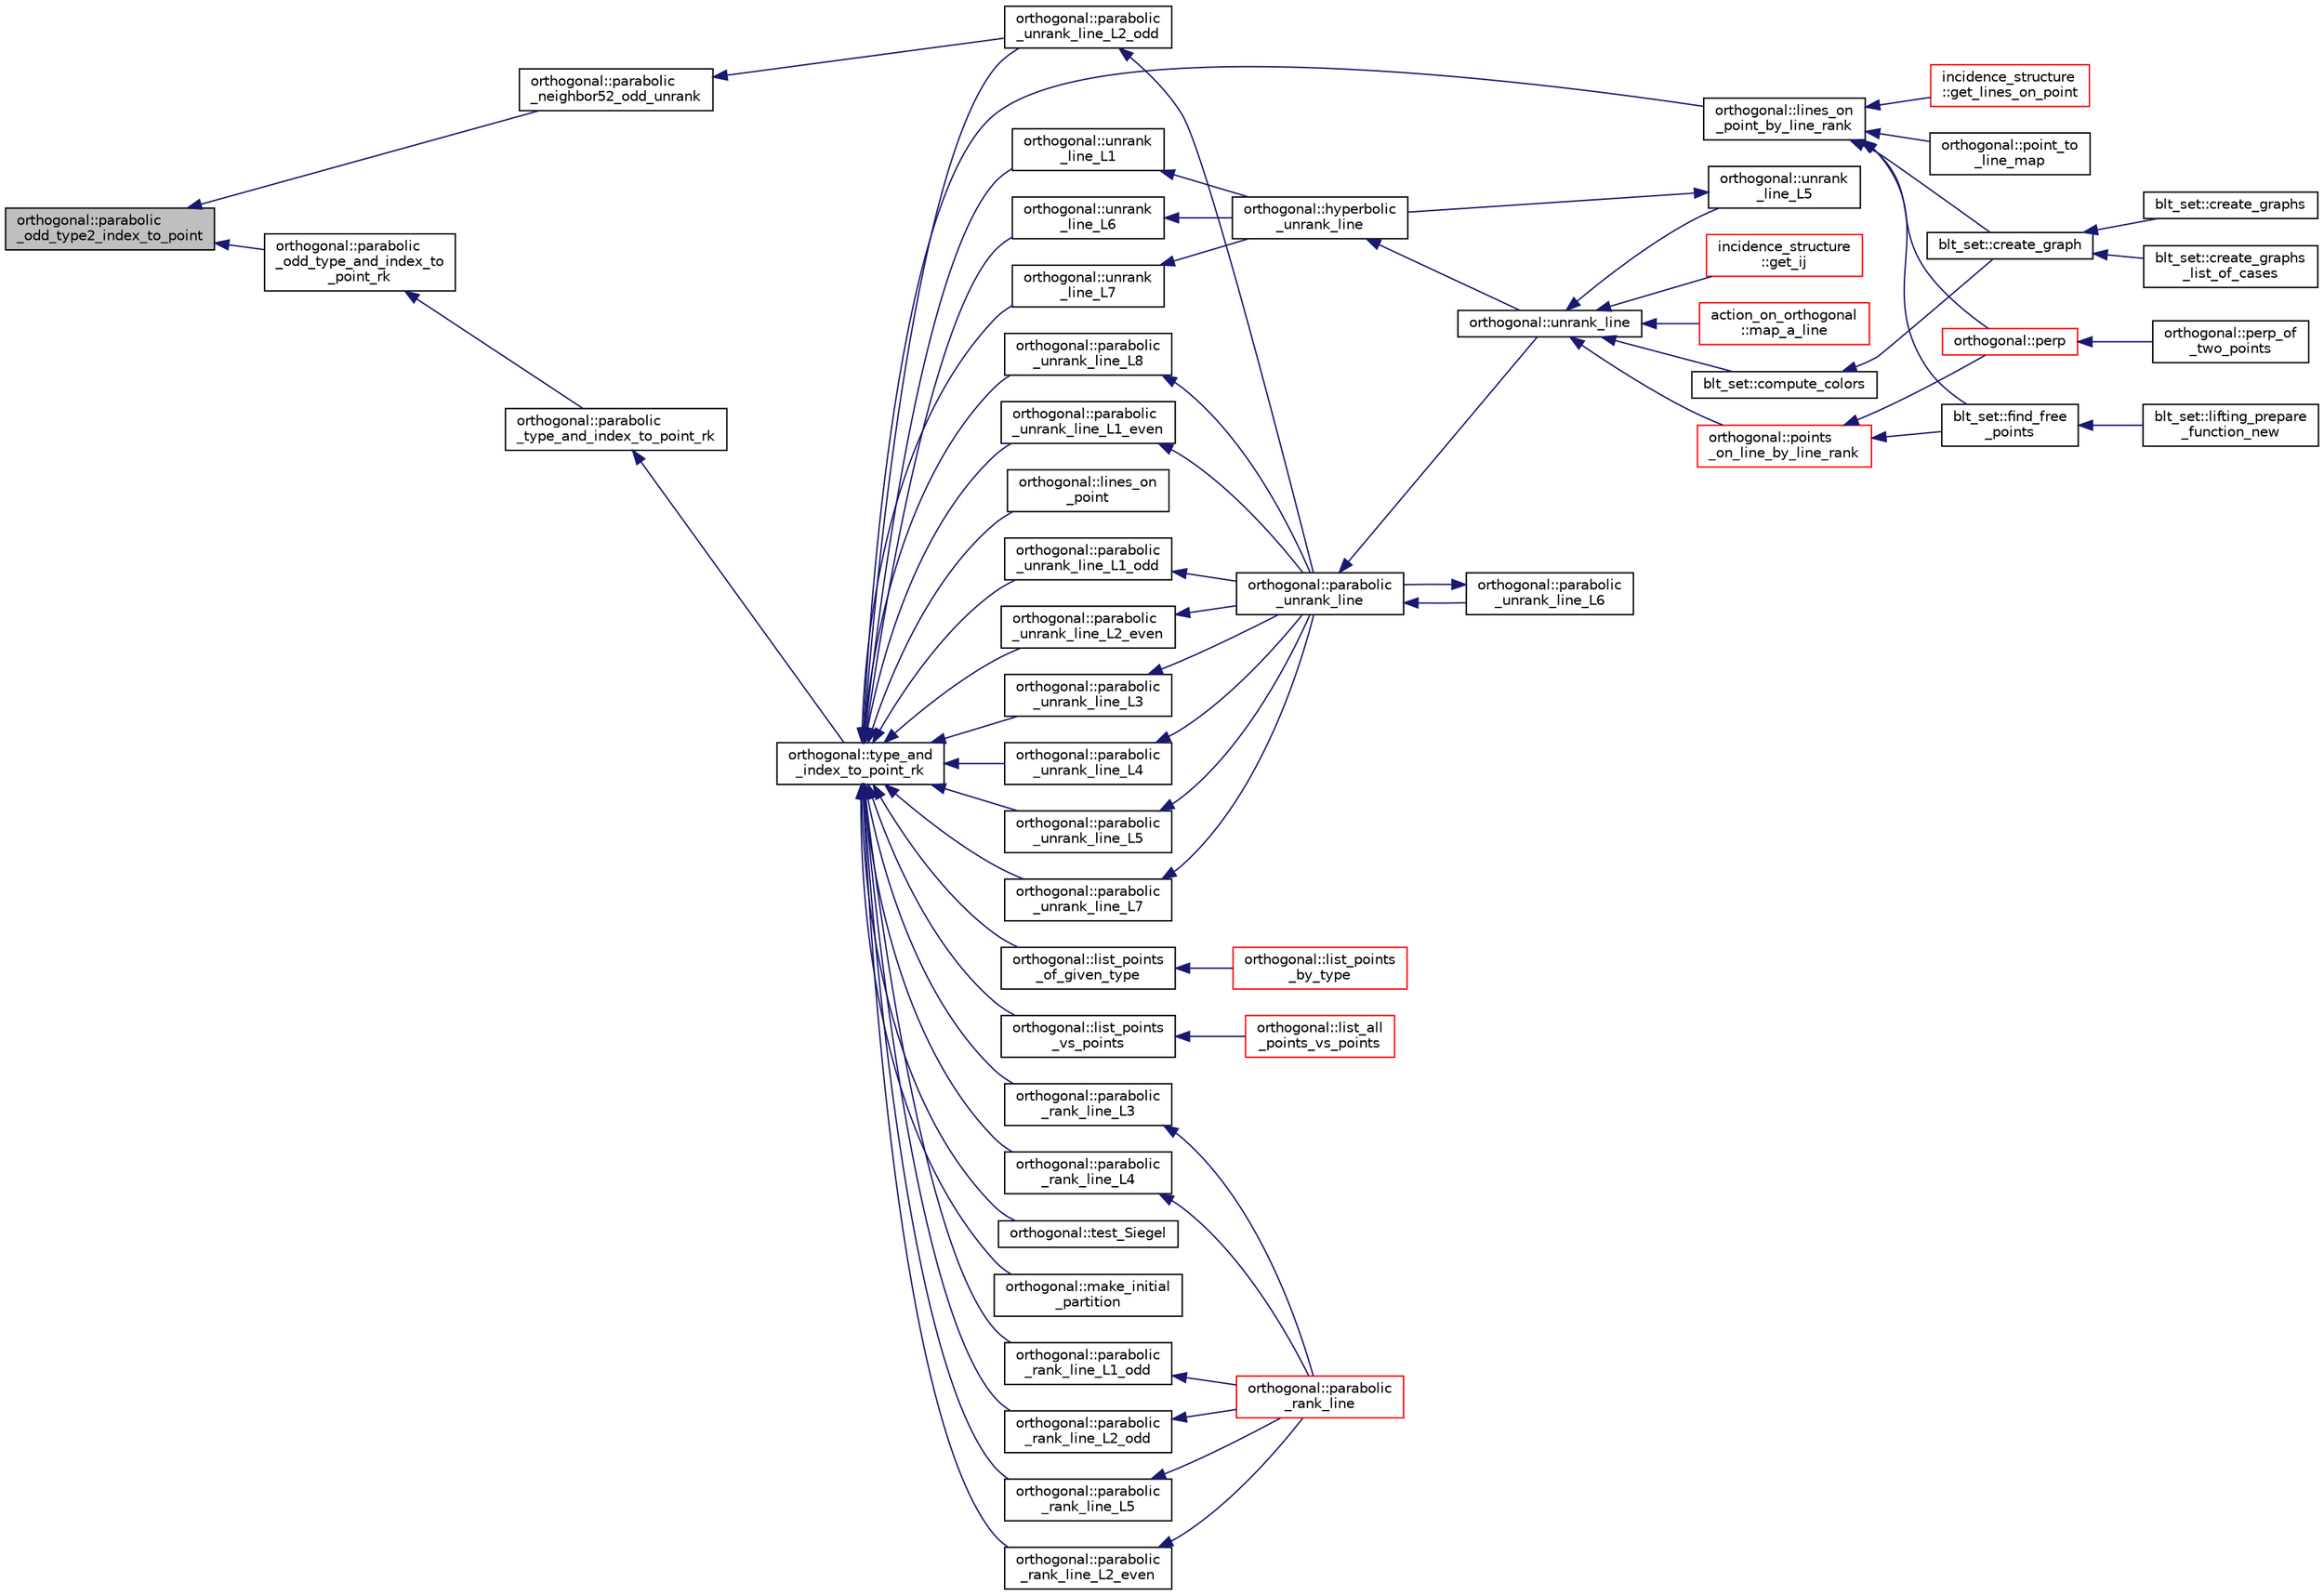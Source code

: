 digraph "orthogonal::parabolic_odd_type2_index_to_point"
{
  edge [fontname="Helvetica",fontsize="10",labelfontname="Helvetica",labelfontsize="10"];
  node [fontname="Helvetica",fontsize="10",shape=record];
  rankdir="LR";
  Node24601 [label="orthogonal::parabolic\l_odd_type2_index_to_point",height=0.2,width=0.4,color="black", fillcolor="grey75", style="filled", fontcolor="black"];
  Node24601 -> Node24602 [dir="back",color="midnightblue",fontsize="10",style="solid",fontname="Helvetica"];
  Node24602 [label="orthogonal::parabolic\l_odd_type_and_index_to\l_point_rk",height=0.2,width=0.4,color="black", fillcolor="white", style="filled",URL="$d7/daa/classorthogonal.html#aac70113614b52601e38b3ce8cbffbc9a"];
  Node24602 -> Node24603 [dir="back",color="midnightblue",fontsize="10",style="solid",fontname="Helvetica"];
  Node24603 [label="orthogonal::parabolic\l_type_and_index_to_point_rk",height=0.2,width=0.4,color="black", fillcolor="white", style="filled",URL="$d7/daa/classorthogonal.html#a67c316cf01b382762e6ac372f522d106"];
  Node24603 -> Node24604 [dir="back",color="midnightblue",fontsize="10",style="solid",fontname="Helvetica"];
  Node24604 [label="orthogonal::type_and\l_index_to_point_rk",height=0.2,width=0.4,color="black", fillcolor="white", style="filled",URL="$d7/daa/classorthogonal.html#a319ef460cdfe3247d336c3fb482901eb"];
  Node24604 -> Node24605 [dir="back",color="midnightblue",fontsize="10",style="solid",fontname="Helvetica"];
  Node24605 [label="orthogonal::lines_on\l_point",height=0.2,width=0.4,color="black", fillcolor="white", style="filled",URL="$d7/daa/classorthogonal.html#aa3249c7fddbc156af817fb274e41c914"];
  Node24604 -> Node24606 [dir="back",color="midnightblue",fontsize="10",style="solid",fontname="Helvetica"];
  Node24606 [label="orthogonal::lines_on\l_point_by_line_rank",height=0.2,width=0.4,color="black", fillcolor="white", style="filled",URL="$d7/daa/classorthogonal.html#adc21874b6da3cd3585c704994fb538aa"];
  Node24606 -> Node24607 [dir="back",color="midnightblue",fontsize="10",style="solid",fontname="Helvetica"];
  Node24607 [label="blt_set::create_graph",height=0.2,width=0.4,color="black", fillcolor="white", style="filled",URL="$d1/d3d/classblt__set.html#ae92249ece99ffbc92e93e49cd5d5dccf"];
  Node24607 -> Node24608 [dir="back",color="midnightblue",fontsize="10",style="solid",fontname="Helvetica"];
  Node24608 [label="blt_set::create_graphs",height=0.2,width=0.4,color="black", fillcolor="white", style="filled",URL="$d1/d3d/classblt__set.html#a3f1d4a8ed15875c47b327949f26a4533"];
  Node24607 -> Node24609 [dir="back",color="midnightblue",fontsize="10",style="solid",fontname="Helvetica"];
  Node24609 [label="blt_set::create_graphs\l_list_of_cases",height=0.2,width=0.4,color="black", fillcolor="white", style="filled",URL="$d1/d3d/classblt__set.html#a91ad531d4154bd887182dbd6121476f3"];
  Node24606 -> Node24610 [dir="back",color="midnightblue",fontsize="10",style="solid",fontname="Helvetica"];
  Node24610 [label="blt_set::find_free\l_points",height=0.2,width=0.4,color="black", fillcolor="white", style="filled",URL="$d1/d3d/classblt__set.html#a71f82dd3dc4a901ea2a0949d2f1af302"];
  Node24610 -> Node24611 [dir="back",color="midnightblue",fontsize="10",style="solid",fontname="Helvetica"];
  Node24611 [label="blt_set::lifting_prepare\l_function_new",height=0.2,width=0.4,color="black", fillcolor="white", style="filled",URL="$d1/d3d/classblt__set.html#a1314b7c0a3b78ba54c0f61a397d8afce"];
  Node24606 -> Node24612 [dir="back",color="midnightblue",fontsize="10",style="solid",fontname="Helvetica"];
  Node24612 [label="orthogonal::point_to\l_line_map",height=0.2,width=0.4,color="black", fillcolor="white", style="filled",URL="$d7/daa/classorthogonal.html#a1eae48671390d1c251303be93b45f9e4"];
  Node24606 -> Node24613 [dir="back",color="midnightblue",fontsize="10",style="solid",fontname="Helvetica"];
  Node24613 [label="orthogonal::perp",height=0.2,width=0.4,color="red", fillcolor="white", style="filled",URL="$d7/daa/classorthogonal.html#ae80e0fa8d1e8caddb9afbb466e3d3189"];
  Node24613 -> Node24614 [dir="back",color="midnightblue",fontsize="10",style="solid",fontname="Helvetica"];
  Node24614 [label="orthogonal::perp_of\l_two_points",height=0.2,width=0.4,color="black", fillcolor="white", style="filled",URL="$d7/daa/classorthogonal.html#a6a05fef2e61ed508bff66d6728c58ec0"];
  Node24606 -> Node24644 [dir="back",color="midnightblue",fontsize="10",style="solid",fontname="Helvetica"];
  Node24644 [label="incidence_structure\l::get_lines_on_point",height=0.2,width=0.4,color="red", fillcolor="white", style="filled",URL="$da/d8a/classincidence__structure.html#a09148fd9478525b4a65c8e44833d1861"];
  Node24604 -> Node24689 [dir="back",color="midnightblue",fontsize="10",style="solid",fontname="Helvetica"];
  Node24689 [label="orthogonal::list_points\l_of_given_type",height=0.2,width=0.4,color="black", fillcolor="white", style="filled",URL="$d7/daa/classorthogonal.html#a80ded28f55a2191d5a5ec5fe9ee1a4c7"];
  Node24689 -> Node24690 [dir="back",color="midnightblue",fontsize="10",style="solid",fontname="Helvetica"];
  Node24690 [label="orthogonal::list_points\l_by_type",height=0.2,width=0.4,color="red", fillcolor="white", style="filled",URL="$d7/daa/classorthogonal.html#a078981d509c626c1cdad322ab94c697c"];
  Node24604 -> Node24695 [dir="back",color="midnightblue",fontsize="10",style="solid",fontname="Helvetica"];
  Node24695 [label="orthogonal::list_points\l_vs_points",height=0.2,width=0.4,color="black", fillcolor="white", style="filled",URL="$d7/daa/classorthogonal.html#a80258158dfa1470b42e9036b07c7dfbb"];
  Node24695 -> Node24696 [dir="back",color="midnightblue",fontsize="10",style="solid",fontname="Helvetica"];
  Node24696 [label="orthogonal::list_all\l_points_vs_points",height=0.2,width=0.4,color="red", fillcolor="white", style="filled",URL="$d7/daa/classorthogonal.html#aa896de1a55608e15b02df00777ac7ccb"];
  Node24604 -> Node24697 [dir="back",color="midnightblue",fontsize="10",style="solid",fontname="Helvetica"];
  Node24697 [label="orthogonal::test_Siegel",height=0.2,width=0.4,color="black", fillcolor="white", style="filled",URL="$d7/daa/classorthogonal.html#ad6d248c572d92abe41416065addd4a69"];
  Node24604 -> Node24698 [dir="back",color="midnightblue",fontsize="10",style="solid",fontname="Helvetica"];
  Node24698 [label="orthogonal::make_initial\l_partition",height=0.2,width=0.4,color="black", fillcolor="white", style="filled",URL="$d7/daa/classorthogonal.html#aea1837aaf362511a7a9c61b931374f58"];
  Node24604 -> Node24699 [dir="back",color="midnightblue",fontsize="10",style="solid",fontname="Helvetica"];
  Node24699 [label="orthogonal::unrank\l_line_L1",height=0.2,width=0.4,color="black", fillcolor="white", style="filled",URL="$d7/daa/classorthogonal.html#aca204928ad9c6c2d9e9afe2ea5af6d60"];
  Node24699 -> Node24700 [dir="back",color="midnightblue",fontsize="10",style="solid",fontname="Helvetica"];
  Node24700 [label="orthogonal::hyperbolic\l_unrank_line",height=0.2,width=0.4,color="black", fillcolor="white", style="filled",URL="$d7/daa/classorthogonal.html#a94952194cdcc478feb676e97e2e272f2"];
  Node24700 -> Node24701 [dir="back",color="midnightblue",fontsize="10",style="solid",fontname="Helvetica"];
  Node24701 [label="orthogonal::unrank_line",height=0.2,width=0.4,color="black", fillcolor="white", style="filled",URL="$d7/daa/classorthogonal.html#a27fec576f6e11b80dd4503fa3cf7611e"];
  Node24701 -> Node24702 [dir="back",color="midnightblue",fontsize="10",style="solid",fontname="Helvetica"];
  Node24702 [label="blt_set::compute_colors",height=0.2,width=0.4,color="black", fillcolor="white", style="filled",URL="$d1/d3d/classblt__set.html#a6629b3a1a50c0f2736034abaea6f7d63"];
  Node24702 -> Node24607 [dir="back",color="midnightblue",fontsize="10",style="solid",fontname="Helvetica"];
  Node24701 -> Node24703 [dir="back",color="midnightblue",fontsize="10",style="solid",fontname="Helvetica"];
  Node24703 [label="orthogonal::points\l_on_line_by_line_rank",height=0.2,width=0.4,color="red", fillcolor="white", style="filled",URL="$d7/daa/classorthogonal.html#aec3f511b69d0a28340f93d6f904c5daa"];
  Node24703 -> Node24610 [dir="back",color="midnightblue",fontsize="10",style="solid",fontname="Helvetica"];
  Node24703 -> Node24613 [dir="back",color="midnightblue",fontsize="10",style="solid",fontname="Helvetica"];
  Node24701 -> Node24713 [dir="back",color="midnightblue",fontsize="10",style="solid",fontname="Helvetica"];
  Node24713 [label="orthogonal::unrank\l_line_L5",height=0.2,width=0.4,color="black", fillcolor="white", style="filled",URL="$d7/daa/classorthogonal.html#a64148a40b356447a00d985789ad74c82"];
  Node24713 -> Node24700 [dir="back",color="midnightblue",fontsize="10",style="solid",fontname="Helvetica"];
  Node24701 -> Node24714 [dir="back",color="midnightblue",fontsize="10",style="solid",fontname="Helvetica"];
  Node24714 [label="incidence_structure\l::get_ij",height=0.2,width=0.4,color="red", fillcolor="white", style="filled",URL="$da/d8a/classincidence__structure.html#a5ee9b327bdd0c2714cadff040a4c4678"];
  Node24701 -> Node24723 [dir="back",color="midnightblue",fontsize="10",style="solid",fontname="Helvetica"];
  Node24723 [label="action_on_orthogonal\l::map_a_line",height=0.2,width=0.4,color="red", fillcolor="white", style="filled",URL="$dc/d87/classaction__on__orthogonal.html#ac7e41a4bbc9e0f2813f2f7030f3ed177"];
  Node24604 -> Node24925 [dir="back",color="midnightblue",fontsize="10",style="solid",fontname="Helvetica"];
  Node24925 [label="orthogonal::unrank\l_line_L6",height=0.2,width=0.4,color="black", fillcolor="white", style="filled",URL="$d7/daa/classorthogonal.html#a91145776fc4185d7277ddf019064f7ea"];
  Node24925 -> Node24700 [dir="back",color="midnightblue",fontsize="10",style="solid",fontname="Helvetica"];
  Node24604 -> Node24926 [dir="back",color="midnightblue",fontsize="10",style="solid",fontname="Helvetica"];
  Node24926 [label="orthogonal::unrank\l_line_L7",height=0.2,width=0.4,color="black", fillcolor="white", style="filled",URL="$d7/daa/classorthogonal.html#a6dbd5481e532a8f7232acded49f5c05e"];
  Node24926 -> Node24700 [dir="back",color="midnightblue",fontsize="10",style="solid",fontname="Helvetica"];
  Node24604 -> Node24927 [dir="back",color="midnightblue",fontsize="10",style="solid",fontname="Helvetica"];
  Node24927 [label="orthogonal::parabolic\l_unrank_line_L1_even",height=0.2,width=0.4,color="black", fillcolor="white", style="filled",URL="$d7/daa/classorthogonal.html#a83a57c7023d5a61881d39f00f7717d8b"];
  Node24927 -> Node24928 [dir="back",color="midnightblue",fontsize="10",style="solid",fontname="Helvetica"];
  Node24928 [label="orthogonal::parabolic\l_unrank_line",height=0.2,width=0.4,color="black", fillcolor="white", style="filled",URL="$d7/daa/classorthogonal.html#a449cc51a62e11b8699befe951b0f8a4c"];
  Node24928 -> Node24701 [dir="back",color="midnightblue",fontsize="10",style="solid",fontname="Helvetica"];
  Node24928 -> Node24929 [dir="back",color="midnightblue",fontsize="10",style="solid",fontname="Helvetica"];
  Node24929 [label="orthogonal::parabolic\l_unrank_line_L6",height=0.2,width=0.4,color="black", fillcolor="white", style="filled",URL="$d7/daa/classorthogonal.html#a3fecd8b43b3e09d6b35e550850b11d56"];
  Node24929 -> Node24928 [dir="back",color="midnightblue",fontsize="10",style="solid",fontname="Helvetica"];
  Node24604 -> Node24930 [dir="back",color="midnightblue",fontsize="10",style="solid",fontname="Helvetica"];
  Node24930 [label="orthogonal::parabolic\l_unrank_line_L1_odd",height=0.2,width=0.4,color="black", fillcolor="white", style="filled",URL="$d7/daa/classorthogonal.html#af59966fe1bb32196deaafbe6849fdeb1"];
  Node24930 -> Node24928 [dir="back",color="midnightblue",fontsize="10",style="solid",fontname="Helvetica"];
  Node24604 -> Node24931 [dir="back",color="midnightblue",fontsize="10",style="solid",fontname="Helvetica"];
  Node24931 [label="orthogonal::parabolic\l_rank_line_L1_odd",height=0.2,width=0.4,color="black", fillcolor="white", style="filled",URL="$d7/daa/classorthogonal.html#aab93abadf848b0a5d72b367f155cd7e4"];
  Node24931 -> Node24932 [dir="back",color="midnightblue",fontsize="10",style="solid",fontname="Helvetica"];
  Node24932 [label="orthogonal::parabolic\l_rank_line",height=0.2,width=0.4,color="red", fillcolor="white", style="filled",URL="$d7/daa/classorthogonal.html#a7df334ceca90bc5b90c56354dbaf45c9"];
  Node24604 -> Node24937 [dir="back",color="midnightblue",fontsize="10",style="solid",fontname="Helvetica"];
  Node24937 [label="orthogonal::parabolic\l_unrank_line_L2_even",height=0.2,width=0.4,color="black", fillcolor="white", style="filled",URL="$d7/daa/classorthogonal.html#a57a7ad0d16ea67c0636c9f179eeed5d1"];
  Node24937 -> Node24928 [dir="back",color="midnightblue",fontsize="10",style="solid",fontname="Helvetica"];
  Node24604 -> Node24938 [dir="back",color="midnightblue",fontsize="10",style="solid",fontname="Helvetica"];
  Node24938 [label="orthogonal::parabolic\l_unrank_line_L2_odd",height=0.2,width=0.4,color="black", fillcolor="white", style="filled",URL="$d7/daa/classorthogonal.html#a9ab8a29daee27c60803e2bf5026a9a9e"];
  Node24938 -> Node24928 [dir="back",color="midnightblue",fontsize="10",style="solid",fontname="Helvetica"];
  Node24604 -> Node24939 [dir="back",color="midnightblue",fontsize="10",style="solid",fontname="Helvetica"];
  Node24939 [label="orthogonal::parabolic\l_rank_line_L2_even",height=0.2,width=0.4,color="black", fillcolor="white", style="filled",URL="$d7/daa/classorthogonal.html#ad884e741520104066da699b1133deeb0"];
  Node24939 -> Node24932 [dir="back",color="midnightblue",fontsize="10",style="solid",fontname="Helvetica"];
  Node24604 -> Node24940 [dir="back",color="midnightblue",fontsize="10",style="solid",fontname="Helvetica"];
  Node24940 [label="orthogonal::parabolic\l_rank_line_L2_odd",height=0.2,width=0.4,color="black", fillcolor="white", style="filled",URL="$d7/daa/classorthogonal.html#a87ddd814e99966b82e69a1041307074f"];
  Node24940 -> Node24932 [dir="back",color="midnightblue",fontsize="10",style="solid",fontname="Helvetica"];
  Node24604 -> Node24941 [dir="back",color="midnightblue",fontsize="10",style="solid",fontname="Helvetica"];
  Node24941 [label="orthogonal::parabolic\l_unrank_line_L3",height=0.2,width=0.4,color="black", fillcolor="white", style="filled",URL="$d7/daa/classorthogonal.html#ae1edfba289a03ed4d383514c2b0dc4b7"];
  Node24941 -> Node24928 [dir="back",color="midnightblue",fontsize="10",style="solid",fontname="Helvetica"];
  Node24604 -> Node24942 [dir="back",color="midnightblue",fontsize="10",style="solid",fontname="Helvetica"];
  Node24942 [label="orthogonal::parabolic\l_rank_line_L3",height=0.2,width=0.4,color="black", fillcolor="white", style="filled",URL="$d7/daa/classorthogonal.html#afea1a02e2b439b28127cfa2a782da8c9"];
  Node24942 -> Node24932 [dir="back",color="midnightblue",fontsize="10",style="solid",fontname="Helvetica"];
  Node24604 -> Node24943 [dir="back",color="midnightblue",fontsize="10",style="solid",fontname="Helvetica"];
  Node24943 [label="orthogonal::parabolic\l_unrank_line_L4",height=0.2,width=0.4,color="black", fillcolor="white", style="filled",URL="$d7/daa/classorthogonal.html#a6a30b6c7f59498ad8c7f2bec7c78d2ff"];
  Node24943 -> Node24928 [dir="back",color="midnightblue",fontsize="10",style="solid",fontname="Helvetica"];
  Node24604 -> Node24944 [dir="back",color="midnightblue",fontsize="10",style="solid",fontname="Helvetica"];
  Node24944 [label="orthogonal::parabolic\l_rank_line_L4",height=0.2,width=0.4,color="black", fillcolor="white", style="filled",URL="$d7/daa/classorthogonal.html#a9e693d30c0ade825f389feec38ea83b2"];
  Node24944 -> Node24932 [dir="back",color="midnightblue",fontsize="10",style="solid",fontname="Helvetica"];
  Node24604 -> Node24945 [dir="back",color="midnightblue",fontsize="10",style="solid",fontname="Helvetica"];
  Node24945 [label="orthogonal::parabolic\l_unrank_line_L5",height=0.2,width=0.4,color="black", fillcolor="white", style="filled",URL="$d7/daa/classorthogonal.html#a77831b97ebbbc5d8103c5e7e0edfeb9b"];
  Node24945 -> Node24928 [dir="back",color="midnightblue",fontsize="10",style="solid",fontname="Helvetica"];
  Node24604 -> Node24946 [dir="back",color="midnightblue",fontsize="10",style="solid",fontname="Helvetica"];
  Node24946 [label="orthogonal::parabolic\l_rank_line_L5",height=0.2,width=0.4,color="black", fillcolor="white", style="filled",URL="$d7/daa/classorthogonal.html#ab9ff5dd42f31a297d03c559a4934a950"];
  Node24946 -> Node24932 [dir="back",color="midnightblue",fontsize="10",style="solid",fontname="Helvetica"];
  Node24604 -> Node24947 [dir="back",color="midnightblue",fontsize="10",style="solid",fontname="Helvetica"];
  Node24947 [label="orthogonal::parabolic\l_unrank_line_L7",height=0.2,width=0.4,color="black", fillcolor="white", style="filled",URL="$d7/daa/classorthogonal.html#af37feffb93b694bd8b9f5ff5f8bdd4eb"];
  Node24947 -> Node24928 [dir="back",color="midnightblue",fontsize="10",style="solid",fontname="Helvetica"];
  Node24604 -> Node24948 [dir="back",color="midnightblue",fontsize="10",style="solid",fontname="Helvetica"];
  Node24948 [label="orthogonal::parabolic\l_unrank_line_L8",height=0.2,width=0.4,color="black", fillcolor="white", style="filled",URL="$d7/daa/classorthogonal.html#a97e23bbc8eb995d6ee0dba00f2b0d34f"];
  Node24948 -> Node24928 [dir="back",color="midnightblue",fontsize="10",style="solid",fontname="Helvetica"];
  Node24601 -> Node24949 [dir="back",color="midnightblue",fontsize="10",style="solid",fontname="Helvetica"];
  Node24949 [label="orthogonal::parabolic\l_neighbor52_odd_unrank",height=0.2,width=0.4,color="black", fillcolor="white", style="filled",URL="$d7/daa/classorthogonal.html#afc96de048809a0c64c28ecfe16a00221"];
  Node24949 -> Node24938 [dir="back",color="midnightblue",fontsize="10",style="solid",fontname="Helvetica"];
}
